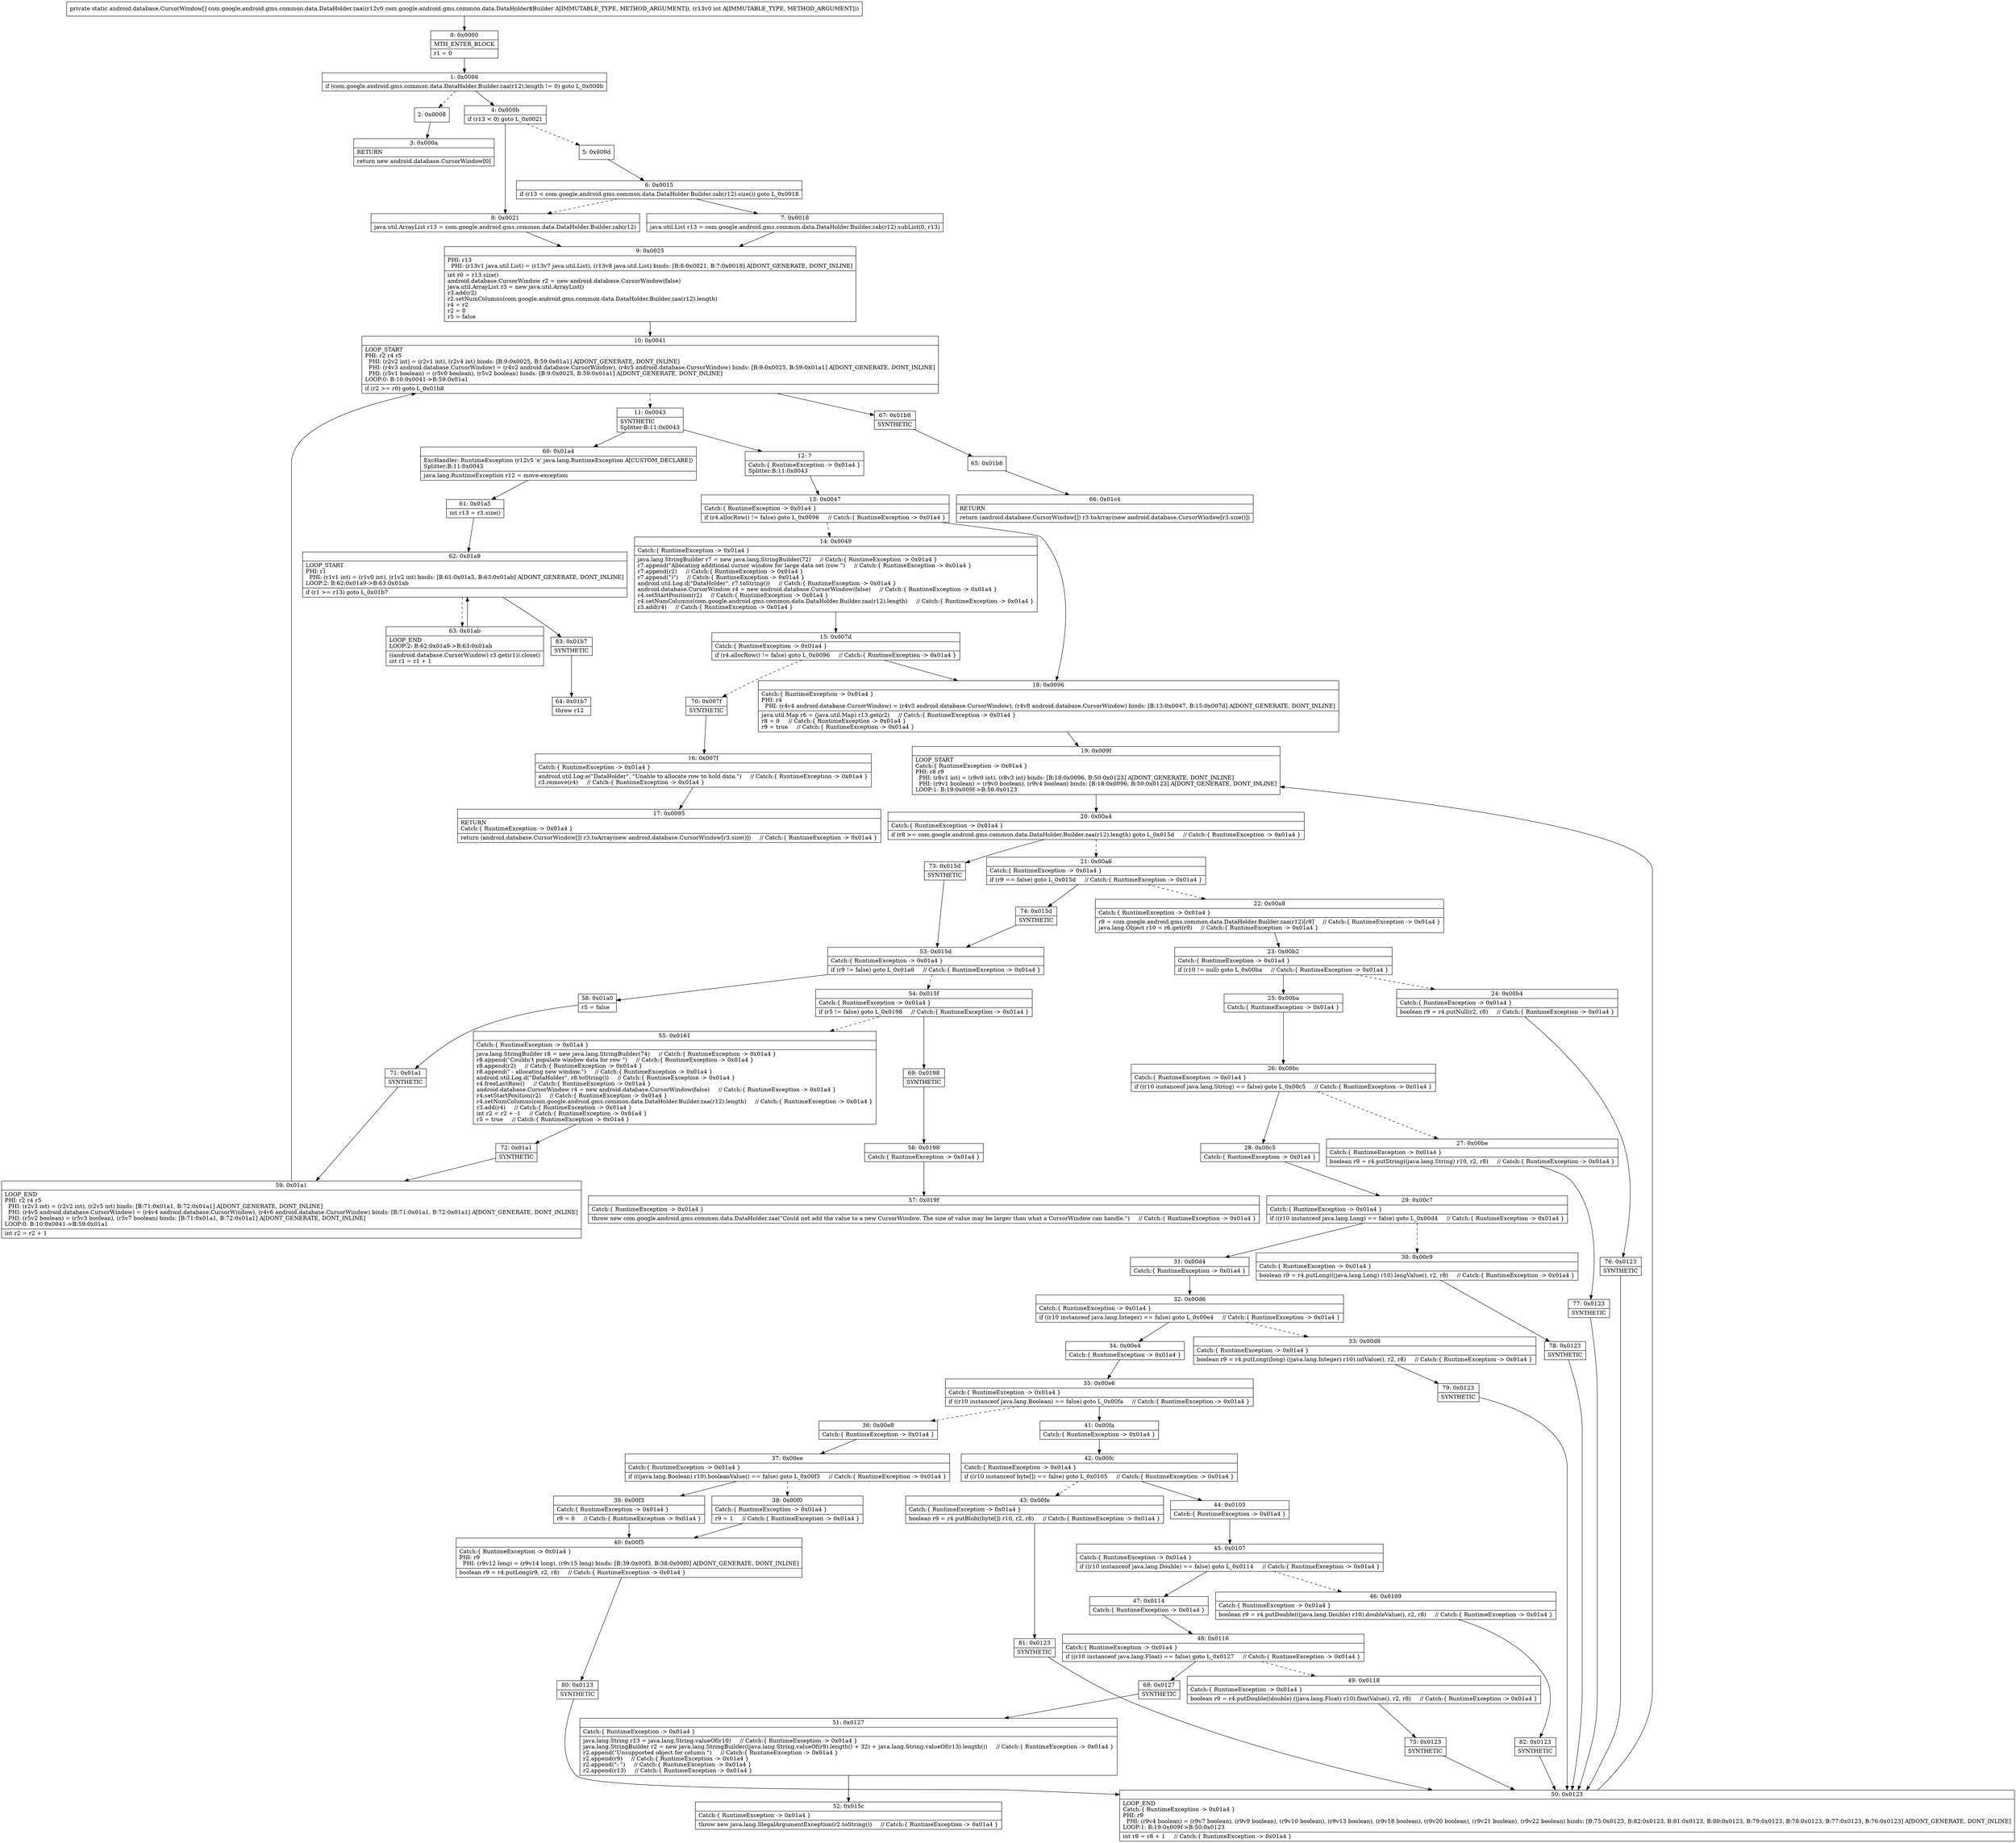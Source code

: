 digraph "CFG forcom.google.android.gms.common.data.DataHolder.zaa(Lcom\/google\/android\/gms\/common\/data\/DataHolder$Builder;I)[Landroid\/database\/CursorWindow;" {
Node_0 [shape=record,label="{0\:\ 0x0000|MTH_ENTER_BLOCK\l|r1 = 0\l}"];
Node_1 [shape=record,label="{1\:\ 0x0006|if (com.google.android.gms.common.data.DataHolder.Builder.zaa(r12).length != 0) goto L_0x000b\l}"];
Node_2 [shape=record,label="{2\:\ 0x0008}"];
Node_3 [shape=record,label="{3\:\ 0x000a|RETURN\l|return new android.database.CursorWindow[0]\l}"];
Node_4 [shape=record,label="{4\:\ 0x000b|if (r13 \< 0) goto L_0x0021\l}"];
Node_5 [shape=record,label="{5\:\ 0x000d}"];
Node_6 [shape=record,label="{6\:\ 0x0015|if (r13 \< com.google.android.gms.common.data.DataHolder.Builder.zab(r12).size()) goto L_0x0018\l}"];
Node_7 [shape=record,label="{7\:\ 0x0018|java.util.List r13 = com.google.android.gms.common.data.DataHolder.Builder.zab(r12).subList(0, r13)\l}"];
Node_8 [shape=record,label="{8\:\ 0x0021|java.util.ArrayList r13 = com.google.android.gms.common.data.DataHolder.Builder.zab(r12)\l}"];
Node_9 [shape=record,label="{9\:\ 0x0025|PHI: r13 \l  PHI: (r13v1 java.util.List) = (r13v7 java.util.List), (r13v8 java.util.List) binds: [B:8:0x0021, B:7:0x0018] A[DONT_GENERATE, DONT_INLINE]\l|int r0 = r13.size()\landroid.database.CursorWindow r2 = new android.database.CursorWindow(false)\ljava.util.ArrayList r3 = new java.util.ArrayList()\lr3.add(r2)\lr2.setNumColumns(com.google.android.gms.common.data.DataHolder.Builder.zaa(r12).length)\lr4 = r2\lr2 = 0\lr5 = false\l}"];
Node_10 [shape=record,label="{10\:\ 0x0041|LOOP_START\lPHI: r2 r4 r5 \l  PHI: (r2v2 int) = (r2v1 int), (r2v4 int) binds: [B:9:0x0025, B:59:0x01a1] A[DONT_GENERATE, DONT_INLINE]\l  PHI: (r4v3 android.database.CursorWindow) = (r4v2 android.database.CursorWindow), (r4v5 android.database.CursorWindow) binds: [B:9:0x0025, B:59:0x01a1] A[DONT_GENERATE, DONT_INLINE]\l  PHI: (r5v1 boolean) = (r5v0 boolean), (r5v2 boolean) binds: [B:9:0x0025, B:59:0x01a1] A[DONT_GENERATE, DONT_INLINE]\lLOOP:0: B:10:0x0041\-\>B:59:0x01a1\l|if (r2 \>= r0) goto L_0x01b8\l}"];
Node_11 [shape=record,label="{11\:\ 0x0043|SYNTHETIC\lSplitter:B:11:0x0043\l}"];
Node_12 [shape=record,label="{12\:\ ?|Catch:\{ RuntimeException \-\> 0x01a4 \}\lSplitter:B:11:0x0043\l}"];
Node_13 [shape=record,label="{13\:\ 0x0047|Catch:\{ RuntimeException \-\> 0x01a4 \}\l|if (r4.allocRow() != false) goto L_0x0096     \/\/ Catch:\{ RuntimeException \-\> 0x01a4 \}\l}"];
Node_14 [shape=record,label="{14\:\ 0x0049|Catch:\{ RuntimeException \-\> 0x01a4 \}\l|java.lang.StringBuilder r7 = new java.lang.StringBuilder(72)     \/\/ Catch:\{ RuntimeException \-\> 0x01a4 \}\lr7.append(\"Allocating additional cursor window for large data set (row \")     \/\/ Catch:\{ RuntimeException \-\> 0x01a4 \}\lr7.append(r2)     \/\/ Catch:\{ RuntimeException \-\> 0x01a4 \}\lr7.append(\")\")     \/\/ Catch:\{ RuntimeException \-\> 0x01a4 \}\landroid.util.Log.d(\"DataHolder\", r7.toString())     \/\/ Catch:\{ RuntimeException \-\> 0x01a4 \}\landroid.database.CursorWindow r4 = new android.database.CursorWindow(false)     \/\/ Catch:\{ RuntimeException \-\> 0x01a4 \}\lr4.setStartPosition(r2)     \/\/ Catch:\{ RuntimeException \-\> 0x01a4 \}\lr4.setNumColumns(com.google.android.gms.common.data.DataHolder.Builder.zaa(r12).length)     \/\/ Catch:\{ RuntimeException \-\> 0x01a4 \}\lr3.add(r4)     \/\/ Catch:\{ RuntimeException \-\> 0x01a4 \}\l}"];
Node_15 [shape=record,label="{15\:\ 0x007d|Catch:\{ RuntimeException \-\> 0x01a4 \}\l|if (r4.allocRow() != false) goto L_0x0096     \/\/ Catch:\{ RuntimeException \-\> 0x01a4 \}\l}"];
Node_16 [shape=record,label="{16\:\ 0x007f|Catch:\{ RuntimeException \-\> 0x01a4 \}\l|android.util.Log.e(\"DataHolder\", \"Unable to allocate row to hold data.\")     \/\/ Catch:\{ RuntimeException \-\> 0x01a4 \}\lr3.remove(r4)     \/\/ Catch:\{ RuntimeException \-\> 0x01a4 \}\l}"];
Node_17 [shape=record,label="{17\:\ 0x0095|RETURN\lCatch:\{ RuntimeException \-\> 0x01a4 \}\l|return (android.database.CursorWindow[]) r3.toArray(new android.database.CursorWindow[r3.size()])     \/\/ Catch:\{ RuntimeException \-\> 0x01a4 \}\l}"];
Node_18 [shape=record,label="{18\:\ 0x0096|Catch:\{ RuntimeException \-\> 0x01a4 \}\lPHI: r4 \l  PHI: (r4v4 android.database.CursorWindow) = (r4v3 android.database.CursorWindow), (r4v8 android.database.CursorWindow) binds: [B:13:0x0047, B:15:0x007d] A[DONT_GENERATE, DONT_INLINE]\l|java.util.Map r6 = (java.util.Map) r13.get(r2)     \/\/ Catch:\{ RuntimeException \-\> 0x01a4 \}\lr8 = 0     \/\/ Catch:\{ RuntimeException \-\> 0x01a4 \}\lr9 = true     \/\/ Catch:\{ RuntimeException \-\> 0x01a4 \}\l}"];
Node_19 [shape=record,label="{19\:\ 0x009f|LOOP_START\lCatch:\{ RuntimeException \-\> 0x01a4 \}\lPHI: r8 r9 \l  PHI: (r8v1 int) = (r8v0 int), (r8v3 int) binds: [B:18:0x0096, B:50:0x0123] A[DONT_GENERATE, DONT_INLINE]\l  PHI: (r9v1 boolean) = (r9v0 boolean), (r9v4 boolean) binds: [B:18:0x0096, B:50:0x0123] A[DONT_GENERATE, DONT_INLINE]\lLOOP:1: B:19:0x009f\-\>B:50:0x0123\l}"];
Node_20 [shape=record,label="{20\:\ 0x00a4|Catch:\{ RuntimeException \-\> 0x01a4 \}\l|if (r8 \>= com.google.android.gms.common.data.DataHolder.Builder.zaa(r12).length) goto L_0x015d     \/\/ Catch:\{ RuntimeException \-\> 0x01a4 \}\l}"];
Node_21 [shape=record,label="{21\:\ 0x00a6|Catch:\{ RuntimeException \-\> 0x01a4 \}\l|if (r9 == false) goto L_0x015d     \/\/ Catch:\{ RuntimeException \-\> 0x01a4 \}\l}"];
Node_22 [shape=record,label="{22\:\ 0x00a8|Catch:\{ RuntimeException \-\> 0x01a4 \}\l|r9 = com.google.android.gms.common.data.DataHolder.Builder.zaa(r12)[r8]     \/\/ Catch:\{ RuntimeException \-\> 0x01a4 \}\ljava.lang.Object r10 = r6.get(r9)     \/\/ Catch:\{ RuntimeException \-\> 0x01a4 \}\l}"];
Node_23 [shape=record,label="{23\:\ 0x00b2|Catch:\{ RuntimeException \-\> 0x01a4 \}\l|if (r10 != null) goto L_0x00ba     \/\/ Catch:\{ RuntimeException \-\> 0x01a4 \}\l}"];
Node_24 [shape=record,label="{24\:\ 0x00b4|Catch:\{ RuntimeException \-\> 0x01a4 \}\l|boolean r9 = r4.putNull(r2, r8)     \/\/ Catch:\{ RuntimeException \-\> 0x01a4 \}\l}"];
Node_25 [shape=record,label="{25\:\ 0x00ba|Catch:\{ RuntimeException \-\> 0x01a4 \}\l}"];
Node_26 [shape=record,label="{26\:\ 0x00bc|Catch:\{ RuntimeException \-\> 0x01a4 \}\l|if ((r10 instanceof java.lang.String) == false) goto L_0x00c5     \/\/ Catch:\{ RuntimeException \-\> 0x01a4 \}\l}"];
Node_27 [shape=record,label="{27\:\ 0x00be|Catch:\{ RuntimeException \-\> 0x01a4 \}\l|boolean r9 = r4.putString((java.lang.String) r10, r2, r8)     \/\/ Catch:\{ RuntimeException \-\> 0x01a4 \}\l}"];
Node_28 [shape=record,label="{28\:\ 0x00c5|Catch:\{ RuntimeException \-\> 0x01a4 \}\l}"];
Node_29 [shape=record,label="{29\:\ 0x00c7|Catch:\{ RuntimeException \-\> 0x01a4 \}\l|if ((r10 instanceof java.lang.Long) == false) goto L_0x00d4     \/\/ Catch:\{ RuntimeException \-\> 0x01a4 \}\l}"];
Node_30 [shape=record,label="{30\:\ 0x00c9|Catch:\{ RuntimeException \-\> 0x01a4 \}\l|boolean r9 = r4.putLong(((java.lang.Long) r10).longValue(), r2, r8)     \/\/ Catch:\{ RuntimeException \-\> 0x01a4 \}\l}"];
Node_31 [shape=record,label="{31\:\ 0x00d4|Catch:\{ RuntimeException \-\> 0x01a4 \}\l}"];
Node_32 [shape=record,label="{32\:\ 0x00d6|Catch:\{ RuntimeException \-\> 0x01a4 \}\l|if ((r10 instanceof java.lang.Integer) == false) goto L_0x00e4     \/\/ Catch:\{ RuntimeException \-\> 0x01a4 \}\l}"];
Node_33 [shape=record,label="{33\:\ 0x00d8|Catch:\{ RuntimeException \-\> 0x01a4 \}\l|boolean r9 = r4.putLong((long) ((java.lang.Integer) r10).intValue(), r2, r8)     \/\/ Catch:\{ RuntimeException \-\> 0x01a4 \}\l}"];
Node_34 [shape=record,label="{34\:\ 0x00e4|Catch:\{ RuntimeException \-\> 0x01a4 \}\l}"];
Node_35 [shape=record,label="{35\:\ 0x00e6|Catch:\{ RuntimeException \-\> 0x01a4 \}\l|if ((r10 instanceof java.lang.Boolean) == false) goto L_0x00fa     \/\/ Catch:\{ RuntimeException \-\> 0x01a4 \}\l}"];
Node_36 [shape=record,label="{36\:\ 0x00e8|Catch:\{ RuntimeException \-\> 0x01a4 \}\l}"];
Node_37 [shape=record,label="{37\:\ 0x00ee|Catch:\{ RuntimeException \-\> 0x01a4 \}\l|if (((java.lang.Boolean) r10).booleanValue() == false) goto L_0x00f3     \/\/ Catch:\{ RuntimeException \-\> 0x01a4 \}\l}"];
Node_38 [shape=record,label="{38\:\ 0x00f0|Catch:\{ RuntimeException \-\> 0x01a4 \}\l|r9 = 1     \/\/ Catch:\{ RuntimeException \-\> 0x01a4 \}\l}"];
Node_39 [shape=record,label="{39\:\ 0x00f3|Catch:\{ RuntimeException \-\> 0x01a4 \}\l|r9 = 0     \/\/ Catch:\{ RuntimeException \-\> 0x01a4 \}\l}"];
Node_40 [shape=record,label="{40\:\ 0x00f5|Catch:\{ RuntimeException \-\> 0x01a4 \}\lPHI: r9 \l  PHI: (r9v12 long) = (r9v14 long), (r9v15 long) binds: [B:39:0x00f3, B:38:0x00f0] A[DONT_GENERATE, DONT_INLINE]\l|boolean r9 = r4.putLong(r9, r2, r8)     \/\/ Catch:\{ RuntimeException \-\> 0x01a4 \}\l}"];
Node_41 [shape=record,label="{41\:\ 0x00fa|Catch:\{ RuntimeException \-\> 0x01a4 \}\l}"];
Node_42 [shape=record,label="{42\:\ 0x00fc|Catch:\{ RuntimeException \-\> 0x01a4 \}\l|if ((r10 instanceof byte[]) == false) goto L_0x0105     \/\/ Catch:\{ RuntimeException \-\> 0x01a4 \}\l}"];
Node_43 [shape=record,label="{43\:\ 0x00fe|Catch:\{ RuntimeException \-\> 0x01a4 \}\l|boolean r9 = r4.putBlob((byte[]) r10, r2, r8)     \/\/ Catch:\{ RuntimeException \-\> 0x01a4 \}\l}"];
Node_44 [shape=record,label="{44\:\ 0x0105|Catch:\{ RuntimeException \-\> 0x01a4 \}\l}"];
Node_45 [shape=record,label="{45\:\ 0x0107|Catch:\{ RuntimeException \-\> 0x01a4 \}\l|if ((r10 instanceof java.lang.Double) == false) goto L_0x0114     \/\/ Catch:\{ RuntimeException \-\> 0x01a4 \}\l}"];
Node_46 [shape=record,label="{46\:\ 0x0109|Catch:\{ RuntimeException \-\> 0x01a4 \}\l|boolean r9 = r4.putDouble(((java.lang.Double) r10).doubleValue(), r2, r8)     \/\/ Catch:\{ RuntimeException \-\> 0x01a4 \}\l}"];
Node_47 [shape=record,label="{47\:\ 0x0114|Catch:\{ RuntimeException \-\> 0x01a4 \}\l}"];
Node_48 [shape=record,label="{48\:\ 0x0116|Catch:\{ RuntimeException \-\> 0x01a4 \}\l|if ((r10 instanceof java.lang.Float) == false) goto L_0x0127     \/\/ Catch:\{ RuntimeException \-\> 0x01a4 \}\l}"];
Node_49 [shape=record,label="{49\:\ 0x0118|Catch:\{ RuntimeException \-\> 0x01a4 \}\l|boolean r9 = r4.putDouble((double) ((java.lang.Float) r10).floatValue(), r2, r8)     \/\/ Catch:\{ RuntimeException \-\> 0x01a4 \}\l}"];
Node_50 [shape=record,label="{50\:\ 0x0123|LOOP_END\lCatch:\{ RuntimeException \-\> 0x01a4 \}\lPHI: r9 \l  PHI: (r9v4 boolean) = (r9v7 boolean), (r9v9 boolean), (r9v10 boolean), (r9v13 boolean), (r9v18 boolean), (r9v20 boolean), (r9v21 boolean), (r9v22 boolean) binds: [B:75:0x0123, B:82:0x0123, B:81:0x0123, B:80:0x0123, B:79:0x0123, B:78:0x0123, B:77:0x0123, B:76:0x0123] A[DONT_GENERATE, DONT_INLINE]\lLOOP:1: B:19:0x009f\-\>B:50:0x0123\l|int r8 = r8 + 1     \/\/ Catch:\{ RuntimeException \-\> 0x01a4 \}\l}"];
Node_51 [shape=record,label="{51\:\ 0x0127|Catch:\{ RuntimeException \-\> 0x01a4 \}\l|java.lang.String r13 = java.lang.String.valueOf(r10)     \/\/ Catch:\{ RuntimeException \-\> 0x01a4 \}\ljava.lang.StringBuilder r2 = new java.lang.StringBuilder((java.lang.String.valueOf(r9).length() + 32) + java.lang.String.valueOf(r13).length())     \/\/ Catch:\{ RuntimeException \-\> 0x01a4 \}\lr2.append(\"Unsupported object for column \")     \/\/ Catch:\{ RuntimeException \-\> 0x01a4 \}\lr2.append(r9)     \/\/ Catch:\{ RuntimeException \-\> 0x01a4 \}\lr2.append(\": \")     \/\/ Catch:\{ RuntimeException \-\> 0x01a4 \}\lr2.append(r13)     \/\/ Catch:\{ RuntimeException \-\> 0x01a4 \}\l}"];
Node_52 [shape=record,label="{52\:\ 0x015c|Catch:\{ RuntimeException \-\> 0x01a4 \}\l|throw new java.lang.IllegalArgumentException(r2.toString())     \/\/ Catch:\{ RuntimeException \-\> 0x01a4 \}\l}"];
Node_53 [shape=record,label="{53\:\ 0x015d|Catch:\{ RuntimeException \-\> 0x01a4 \}\l|if (r9 != false) goto L_0x01a0     \/\/ Catch:\{ RuntimeException \-\> 0x01a4 \}\l}"];
Node_54 [shape=record,label="{54\:\ 0x015f|Catch:\{ RuntimeException \-\> 0x01a4 \}\l|if (r5 != false) goto L_0x0198     \/\/ Catch:\{ RuntimeException \-\> 0x01a4 \}\l}"];
Node_55 [shape=record,label="{55\:\ 0x0161|Catch:\{ RuntimeException \-\> 0x01a4 \}\l|java.lang.StringBuilder r8 = new java.lang.StringBuilder(74)     \/\/ Catch:\{ RuntimeException \-\> 0x01a4 \}\lr8.append(\"Couldn't populate window data for row \")     \/\/ Catch:\{ RuntimeException \-\> 0x01a4 \}\lr8.append(r2)     \/\/ Catch:\{ RuntimeException \-\> 0x01a4 \}\lr8.append(\" \- allocating new window.\")     \/\/ Catch:\{ RuntimeException \-\> 0x01a4 \}\landroid.util.Log.d(\"DataHolder\", r8.toString())     \/\/ Catch:\{ RuntimeException \-\> 0x01a4 \}\lr4.freeLastRow()     \/\/ Catch:\{ RuntimeException \-\> 0x01a4 \}\landroid.database.CursorWindow r4 = new android.database.CursorWindow(false)     \/\/ Catch:\{ RuntimeException \-\> 0x01a4 \}\lr4.setStartPosition(r2)     \/\/ Catch:\{ RuntimeException \-\> 0x01a4 \}\lr4.setNumColumns(com.google.android.gms.common.data.DataHolder.Builder.zaa(r12).length)     \/\/ Catch:\{ RuntimeException \-\> 0x01a4 \}\lr3.add(r4)     \/\/ Catch:\{ RuntimeException \-\> 0x01a4 \}\lint r2 = r2 + \-1     \/\/ Catch:\{ RuntimeException \-\> 0x01a4 \}\lr5 = true     \/\/ Catch:\{ RuntimeException \-\> 0x01a4 \}\l}"];
Node_56 [shape=record,label="{56\:\ 0x0198|Catch:\{ RuntimeException \-\> 0x01a4 \}\l}"];
Node_57 [shape=record,label="{57\:\ 0x019f|Catch:\{ RuntimeException \-\> 0x01a4 \}\l|throw new com.google.android.gms.common.data.DataHolder.zaa(\"Could not add the value to a new CursorWindow. The size of value may be larger than what a CursorWindow can handle.\")     \/\/ Catch:\{ RuntimeException \-\> 0x01a4 \}\l}"];
Node_58 [shape=record,label="{58\:\ 0x01a0|r5 = false\l}"];
Node_59 [shape=record,label="{59\:\ 0x01a1|LOOP_END\lPHI: r2 r4 r5 \l  PHI: (r2v3 int) = (r2v2 int), (r2v5 int) binds: [B:71:0x01a1, B:72:0x01a1] A[DONT_GENERATE, DONT_INLINE]\l  PHI: (r4v5 android.database.CursorWindow) = (r4v4 android.database.CursorWindow), (r4v6 android.database.CursorWindow) binds: [B:71:0x01a1, B:72:0x01a1] A[DONT_GENERATE, DONT_INLINE]\l  PHI: (r5v2 boolean) = (r5v3 boolean), (r5v7 boolean) binds: [B:71:0x01a1, B:72:0x01a1] A[DONT_GENERATE, DONT_INLINE]\lLOOP:0: B:10:0x0041\-\>B:59:0x01a1\l|int r2 = r2 + 1\l}"];
Node_60 [shape=record,label="{60\:\ 0x01a4|ExcHandler: RuntimeException (r12v5 'e' java.lang.RuntimeException A[CUSTOM_DECLARE])\lSplitter:B:11:0x0043\l|java.lang.RuntimeException r12 = move\-exception\l}"];
Node_61 [shape=record,label="{61\:\ 0x01a5|int r13 = r3.size()\l}"];
Node_62 [shape=record,label="{62\:\ 0x01a9|LOOP_START\lPHI: r1 \l  PHI: (r1v1 int) = (r1v0 int), (r1v2 int) binds: [B:61:0x01a5, B:63:0x01ab] A[DONT_GENERATE, DONT_INLINE]\lLOOP:2: B:62:0x01a9\-\>B:63:0x01ab\l|if (r1 \>= r13) goto L_0x01b7\l}"];
Node_63 [shape=record,label="{63\:\ 0x01ab|LOOP_END\lLOOP:2: B:62:0x01a9\-\>B:63:0x01ab\l|((android.database.CursorWindow) r3.get(r1)).close()\lint r1 = r1 + 1\l}"];
Node_64 [shape=record,label="{64\:\ 0x01b7|throw r12\l}"];
Node_65 [shape=record,label="{65\:\ 0x01b8}"];
Node_66 [shape=record,label="{66\:\ 0x01c4|RETURN\l|return (android.database.CursorWindow[]) r3.toArray(new android.database.CursorWindow[r3.size()])\l}"];
Node_67 [shape=record,label="{67\:\ 0x01b8|SYNTHETIC\l}"];
Node_68 [shape=record,label="{68\:\ 0x0127|SYNTHETIC\l}"];
Node_69 [shape=record,label="{69\:\ 0x0198|SYNTHETIC\l}"];
Node_70 [shape=record,label="{70\:\ 0x007f|SYNTHETIC\l}"];
Node_71 [shape=record,label="{71\:\ 0x01a1|SYNTHETIC\l}"];
Node_72 [shape=record,label="{72\:\ 0x01a1|SYNTHETIC\l}"];
Node_73 [shape=record,label="{73\:\ 0x015d|SYNTHETIC\l}"];
Node_74 [shape=record,label="{74\:\ 0x015d|SYNTHETIC\l}"];
Node_75 [shape=record,label="{75\:\ 0x0123|SYNTHETIC\l}"];
Node_76 [shape=record,label="{76\:\ 0x0123|SYNTHETIC\l}"];
Node_77 [shape=record,label="{77\:\ 0x0123|SYNTHETIC\l}"];
Node_78 [shape=record,label="{78\:\ 0x0123|SYNTHETIC\l}"];
Node_79 [shape=record,label="{79\:\ 0x0123|SYNTHETIC\l}"];
Node_80 [shape=record,label="{80\:\ 0x0123|SYNTHETIC\l}"];
Node_81 [shape=record,label="{81\:\ 0x0123|SYNTHETIC\l}"];
Node_82 [shape=record,label="{82\:\ 0x0123|SYNTHETIC\l}"];
Node_83 [shape=record,label="{83\:\ 0x01b7|SYNTHETIC\l}"];
MethodNode[shape=record,label="{private static android.database.CursorWindow[] com.google.android.gms.common.data.DataHolder.zaa((r12v0 com.google.android.gms.common.data.DataHolder$Builder A[IMMUTABLE_TYPE, METHOD_ARGUMENT]), (r13v0 int A[IMMUTABLE_TYPE, METHOD_ARGUMENT])) }"];
MethodNode -> Node_0;
Node_0 -> Node_1;
Node_1 -> Node_2[style=dashed];
Node_1 -> Node_4;
Node_2 -> Node_3;
Node_4 -> Node_5[style=dashed];
Node_4 -> Node_8;
Node_5 -> Node_6;
Node_6 -> Node_7;
Node_6 -> Node_8[style=dashed];
Node_7 -> Node_9;
Node_8 -> Node_9;
Node_9 -> Node_10;
Node_10 -> Node_11[style=dashed];
Node_10 -> Node_67;
Node_11 -> Node_12;
Node_11 -> Node_60;
Node_12 -> Node_13;
Node_13 -> Node_14[style=dashed];
Node_13 -> Node_18;
Node_14 -> Node_15;
Node_15 -> Node_18;
Node_15 -> Node_70[style=dashed];
Node_16 -> Node_17;
Node_18 -> Node_19;
Node_19 -> Node_20;
Node_20 -> Node_21[style=dashed];
Node_20 -> Node_73;
Node_21 -> Node_22[style=dashed];
Node_21 -> Node_74;
Node_22 -> Node_23;
Node_23 -> Node_24[style=dashed];
Node_23 -> Node_25;
Node_24 -> Node_76;
Node_25 -> Node_26;
Node_26 -> Node_27[style=dashed];
Node_26 -> Node_28;
Node_27 -> Node_77;
Node_28 -> Node_29;
Node_29 -> Node_30[style=dashed];
Node_29 -> Node_31;
Node_30 -> Node_78;
Node_31 -> Node_32;
Node_32 -> Node_33[style=dashed];
Node_32 -> Node_34;
Node_33 -> Node_79;
Node_34 -> Node_35;
Node_35 -> Node_36[style=dashed];
Node_35 -> Node_41;
Node_36 -> Node_37;
Node_37 -> Node_38[style=dashed];
Node_37 -> Node_39;
Node_38 -> Node_40;
Node_39 -> Node_40;
Node_40 -> Node_80;
Node_41 -> Node_42;
Node_42 -> Node_43[style=dashed];
Node_42 -> Node_44;
Node_43 -> Node_81;
Node_44 -> Node_45;
Node_45 -> Node_46[style=dashed];
Node_45 -> Node_47;
Node_46 -> Node_82;
Node_47 -> Node_48;
Node_48 -> Node_49[style=dashed];
Node_48 -> Node_68;
Node_49 -> Node_75;
Node_50 -> Node_19;
Node_51 -> Node_52;
Node_53 -> Node_54[style=dashed];
Node_53 -> Node_58;
Node_54 -> Node_55[style=dashed];
Node_54 -> Node_69;
Node_55 -> Node_72;
Node_56 -> Node_57;
Node_58 -> Node_71;
Node_59 -> Node_10;
Node_60 -> Node_61;
Node_61 -> Node_62;
Node_62 -> Node_63[style=dashed];
Node_62 -> Node_83;
Node_63 -> Node_62;
Node_65 -> Node_66;
Node_67 -> Node_65;
Node_68 -> Node_51;
Node_69 -> Node_56;
Node_70 -> Node_16;
Node_71 -> Node_59;
Node_72 -> Node_59;
Node_73 -> Node_53;
Node_74 -> Node_53;
Node_75 -> Node_50;
Node_76 -> Node_50;
Node_77 -> Node_50;
Node_78 -> Node_50;
Node_79 -> Node_50;
Node_80 -> Node_50;
Node_81 -> Node_50;
Node_82 -> Node_50;
Node_83 -> Node_64;
}

